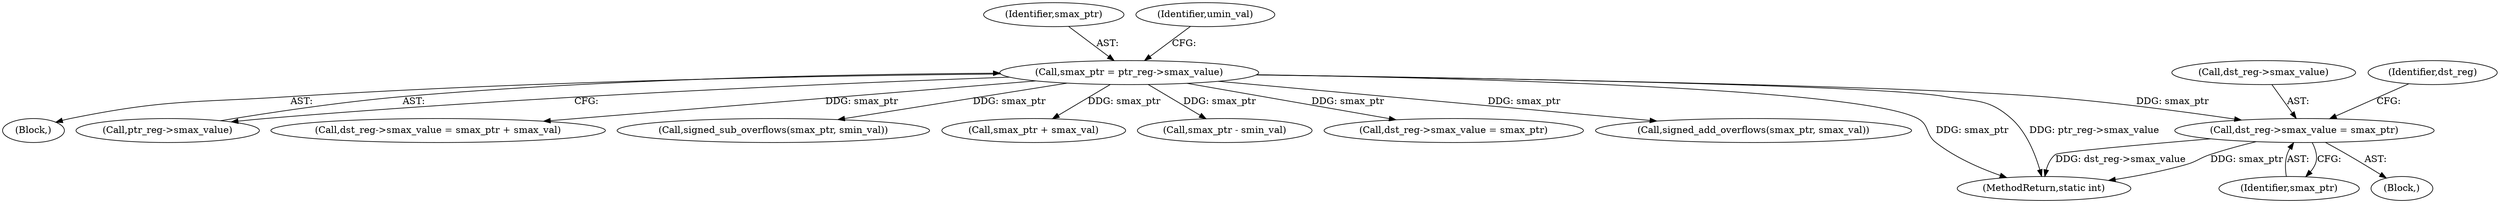 digraph "0_linux_979d63d50c0c0f7bc537bf821e056cc9fe5abd38@pointer" {
"1000643" [label="(Call,dst_reg->smax_value = smax_ptr)"];
"1000174" [label="(Call,smax_ptr = ptr_reg->smax_value)"];
"1000124" [label="(Block,)"];
"1000176" [label="(Call,ptr_reg->smax_value)"];
"1000482" [label="(Call,dst_reg->smax_value = smax_ptr + smax_val)"];
"1000907" [label="(MethodReturn,static int)"];
"1000174" [label="(Call,smax_ptr = ptr_reg->smax_value)"];
"1000637" [label="(Block,)"];
"1000647" [label="(Identifier,smax_ptr)"];
"1000175" [label="(Identifier,smax_ptr)"];
"1000694" [label="(Call,signed_sub_overflows(smax_ptr, smin_val))"];
"1000486" [label="(Call,smax_ptr + smax_val)"];
"1000644" [label="(Call,dst_reg->smax_value)"];
"1000721" [label="(Call,smax_ptr - smin_val)"];
"1000415" [label="(Call,dst_reg->smax_value = smax_ptr)"];
"1000459" [label="(Call,signed_add_overflows(smax_ptr, smax_val))"];
"1000650" [label="(Identifier,dst_reg)"];
"1000643" [label="(Call,dst_reg->smax_value = smax_ptr)"];
"1000181" [label="(Identifier,umin_val)"];
"1000643" -> "1000637"  [label="AST: "];
"1000643" -> "1000647"  [label="CFG: "];
"1000644" -> "1000643"  [label="AST: "];
"1000647" -> "1000643"  [label="AST: "];
"1000650" -> "1000643"  [label="CFG: "];
"1000643" -> "1000907"  [label="DDG: dst_reg->smax_value"];
"1000643" -> "1000907"  [label="DDG: smax_ptr"];
"1000174" -> "1000643"  [label="DDG: smax_ptr"];
"1000174" -> "1000124"  [label="AST: "];
"1000174" -> "1000176"  [label="CFG: "];
"1000175" -> "1000174"  [label="AST: "];
"1000176" -> "1000174"  [label="AST: "];
"1000181" -> "1000174"  [label="CFG: "];
"1000174" -> "1000907"  [label="DDG: ptr_reg->smax_value"];
"1000174" -> "1000907"  [label="DDG: smax_ptr"];
"1000174" -> "1000415"  [label="DDG: smax_ptr"];
"1000174" -> "1000459"  [label="DDG: smax_ptr"];
"1000174" -> "1000482"  [label="DDG: smax_ptr"];
"1000174" -> "1000486"  [label="DDG: smax_ptr"];
"1000174" -> "1000694"  [label="DDG: smax_ptr"];
"1000174" -> "1000721"  [label="DDG: smax_ptr"];
}
